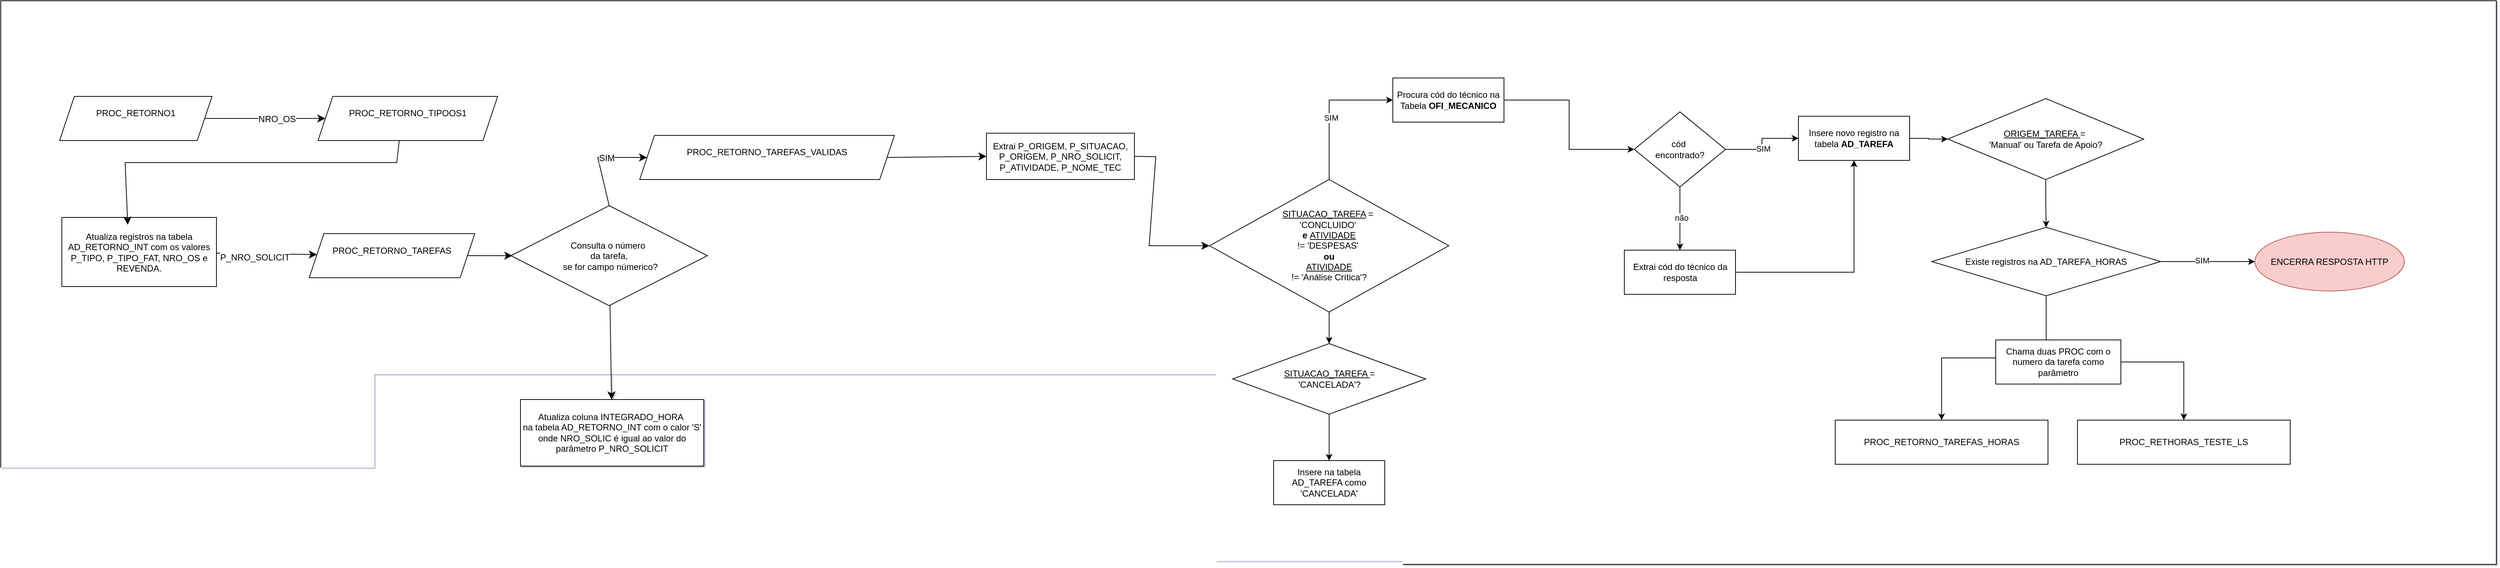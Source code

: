 <mxfile version="24.8.4">
  <diagram id="kgpKYQtTHZ0yAKxKKP6v" name="Page-1">
    <mxGraphModel dx="8104" dy="2732" grid="0" gridSize="10" guides="1" tooltips="1" connect="1" arrows="1" fold="1" page="0" pageScale="1" pageWidth="850" pageHeight="1100" background="none" math="0" shadow="1">
      <root>
        <mxCell id="0" />
        <mxCell id="1" parent="0" />
        <mxCell id="6BKa1wCHwilwv4ueQkHw-9" value="" style="rounded=0;whiteSpace=wrap;html=1;shadow=0;" parent="1" vertex="1">
          <mxGeometry x="-2107" y="533" width="3390" height="766" as="geometry" />
        </mxCell>
        <mxCell id="6BKa1wCHwilwv4ueQkHw-15" value="" style="edgeStyle=orthogonalEdgeStyle;rounded=0;orthogonalLoop=1;jettySize=auto;html=1;entryX=0;entryY=0.5;entryDx=0;entryDy=0;" parent="1" source="6BKa1wCHwilwv4ueQkHw-13" target="6BKa1wCHwilwv4ueQkHw-14" edge="1">
          <mxGeometry relative="1" as="geometry" />
        </mxCell>
        <mxCell id="6BKa1wCHwilwv4ueQkHw-16" value="SIM" style="edgeLabel;html=1;align=center;verticalAlign=middle;resizable=0;points=[];" parent="6BKa1wCHwilwv4ueQkHw-15" vertex="1" connectable="0">
          <mxGeometry x="-0.129" y="-2" relative="1" as="geometry">
            <mxPoint as="offset" />
          </mxGeometry>
        </mxCell>
        <mxCell id="6BKa1wCHwilwv4ueQkHw-18" value="" style="edgeStyle=orthogonalEdgeStyle;rounded=0;orthogonalLoop=1;jettySize=auto;html=1;" parent="1" source="6BKa1wCHwilwv4ueQkHw-13" target="6BKa1wCHwilwv4ueQkHw-28" edge="1">
          <mxGeometry relative="1" as="geometry">
            <mxPoint x="-722" y="848" as="targetPoint" />
          </mxGeometry>
        </mxCell>
        <mxCell id="6BKa1wCHwilwv4ueQkHw-13" value="&lt;u&gt;SITUACAO_TAREFA&lt;/u&gt; =&amp;nbsp;&lt;div&gt;&#39;CONCLUIDO&#39;&amp;nbsp;&lt;/div&gt;&lt;div&gt;&lt;b&gt;e &lt;/b&gt;&lt;u&gt;ATIVIDADE&lt;/u&gt;&lt;/div&gt;&lt;div&gt;&lt;span style=&quot;background-color: initial;&quot;&gt;!= &#39;DESPESAS&#39;&amp;nbsp;&lt;/span&gt;&lt;/div&gt;&lt;div&gt;&lt;span style=&quot;background-color: initial;&quot;&gt;&lt;b&gt;ou&lt;/b&gt;&lt;/span&gt;&lt;/div&gt;&lt;div&gt;&lt;span style=&quot;background-color: initial;&quot;&gt;&lt;u&gt;ATIVIDADE&lt;/u&gt;&lt;/span&gt;&lt;/div&gt;&lt;div&gt;&lt;span style=&quot;background-color: initial;&quot;&gt;&lt;b&gt;&lt;/b&gt;!= &#39;Análise Crítica&#39;?&lt;/span&gt;&lt;/div&gt;" style="rhombus;whiteSpace=wrap;html=1;" parent="1" vertex="1">
          <mxGeometry x="-465" y="776" width="325" height="180" as="geometry" />
        </mxCell>
        <mxCell id="6BKa1wCHwilwv4ueQkHw-20" value="" style="edgeStyle=orthogonalEdgeStyle;rounded=0;orthogonalLoop=1;jettySize=auto;html=1;" parent="1" source="6BKa1wCHwilwv4ueQkHw-14" target="6BKa1wCHwilwv4ueQkHw-19" edge="1">
          <mxGeometry relative="1" as="geometry" />
        </mxCell>
        <mxCell id="6BKa1wCHwilwv4ueQkHw-14" value="Procura cód do técnico na Tabela &lt;b&gt;OFI_MECANICO&lt;/b&gt;" style="whiteSpace=wrap;html=1;" parent="1" vertex="1">
          <mxGeometry x="-216" y="638" width="151" height="60" as="geometry" />
        </mxCell>
        <mxCell id="6BKa1wCHwilwv4ueQkHw-17" value="Insere na tabela AD_TAREFA como &#39;CANCELADA&#39;" style="whiteSpace=wrap;html=1;" parent="1" vertex="1">
          <mxGeometry x="-378" y="1158" width="151" height="60" as="geometry" />
        </mxCell>
        <mxCell id="6BKa1wCHwilwv4ueQkHw-22" value="" style="edgeStyle=orthogonalEdgeStyle;rounded=0;orthogonalLoop=1;jettySize=auto;html=1;" parent="1" source="6BKa1wCHwilwv4ueQkHw-19" target="6BKa1wCHwilwv4ueQkHw-21" edge="1">
          <mxGeometry relative="1" as="geometry" />
        </mxCell>
        <mxCell id="6BKa1wCHwilwv4ueQkHw-23" value="não" style="edgeLabel;html=1;align=center;verticalAlign=middle;resizable=0;points=[];" parent="6BKa1wCHwilwv4ueQkHw-22" vertex="1" connectable="0">
          <mxGeometry x="-0.03" y="2" relative="1" as="geometry">
            <mxPoint as="offset" />
          </mxGeometry>
        </mxCell>
        <mxCell id="6BKa1wCHwilwv4ueQkHw-26" style="edgeStyle=orthogonalEdgeStyle;rounded=0;orthogonalLoop=1;jettySize=auto;html=1;exitX=1;exitY=0.5;exitDx=0;exitDy=0;entryX=0;entryY=0.5;entryDx=0;entryDy=0;" parent="1" source="6BKa1wCHwilwv4ueQkHw-19" target="6BKa1wCHwilwv4ueQkHw-24" edge="1">
          <mxGeometry relative="1" as="geometry" />
        </mxCell>
        <mxCell id="6BKa1wCHwilwv4ueQkHw-27" value="SIM" style="edgeLabel;html=1;align=center;verticalAlign=middle;resizable=0;points=[];" parent="6BKa1wCHwilwv4ueQkHw-26" vertex="1" connectable="0">
          <mxGeometry x="-0.117" y="-1" relative="1" as="geometry">
            <mxPoint as="offset" />
          </mxGeometry>
        </mxCell>
        <mxCell id="6BKa1wCHwilwv4ueQkHw-19" value="cód&amp;nbsp;&lt;div&gt;encontrado?&lt;/div&gt;" style="rhombus;whiteSpace=wrap;html=1;" parent="1" vertex="1">
          <mxGeometry x="112" y="684" width="124" height="102" as="geometry" />
        </mxCell>
        <mxCell id="6BKa1wCHwilwv4ueQkHw-25" value="" style="edgeStyle=orthogonalEdgeStyle;rounded=0;orthogonalLoop=1;jettySize=auto;html=1;" parent="1" source="6BKa1wCHwilwv4ueQkHw-21" target="6BKa1wCHwilwv4ueQkHw-24" edge="1">
          <mxGeometry relative="1" as="geometry" />
        </mxCell>
        <mxCell id="6BKa1wCHwilwv4ueQkHw-21" value="Extrai cód do técnico da resposta" style="whiteSpace=wrap;html=1;" parent="1" vertex="1">
          <mxGeometry x="98.5" y="872" width="151" height="60" as="geometry" />
        </mxCell>
        <mxCell id="6BKa1wCHwilwv4ueQkHw-31" value="" style="edgeStyle=orthogonalEdgeStyle;rounded=0;orthogonalLoop=1;jettySize=auto;html=1;" parent="1" source="6BKa1wCHwilwv4ueQkHw-24" target="6BKa1wCHwilwv4ueQkHw-30" edge="1">
          <mxGeometry relative="1" as="geometry" />
        </mxCell>
        <mxCell id="6BKa1wCHwilwv4ueQkHw-24" value="Insere novo registro na tabela &lt;b&gt;AD_TAREFA&lt;/b&gt;" style="whiteSpace=wrap;html=1;" parent="1" vertex="1">
          <mxGeometry x="335" y="690" width="151" height="60" as="geometry" />
        </mxCell>
        <mxCell id="6BKa1wCHwilwv4ueQkHw-29" value="" style="edgeStyle=orthogonalEdgeStyle;rounded=0;orthogonalLoop=1;jettySize=auto;html=1;" parent="1" source="6BKa1wCHwilwv4ueQkHw-28" target="6BKa1wCHwilwv4ueQkHw-17" edge="1">
          <mxGeometry relative="1" as="geometry" />
        </mxCell>
        <mxCell id="6BKa1wCHwilwv4ueQkHw-28" value="&lt;u&gt;SITUACAO_TAREFA &lt;/u&gt;=&lt;div&gt;&#39;CANCELADA&#39;?&lt;/div&gt;" style="rhombus;whiteSpace=wrap;html=1;" parent="1" vertex="1">
          <mxGeometry x="-433.5" y="999" width="262" height="96" as="geometry" />
        </mxCell>
        <mxCell id="6BKa1wCHwilwv4ueQkHw-33" value="" style="edgeStyle=orthogonalEdgeStyle;rounded=0;orthogonalLoop=1;jettySize=auto;html=1;" parent="1" source="6BKa1wCHwilwv4ueQkHw-30" target="6BKa1wCHwilwv4ueQkHw-34" edge="1">
          <mxGeometry relative="1" as="geometry">
            <mxPoint x="330.5" y="851.0" as="targetPoint" />
          </mxGeometry>
        </mxCell>
        <mxCell id="6BKa1wCHwilwv4ueQkHw-30" value="&lt;u&gt;ORIGEM_TAREFA &lt;/u&gt;=&amp;nbsp;&lt;div&gt;&#39;Manual&#39; ou Tarefa de Apoio?&lt;/div&gt;" style="rhombus;whiteSpace=wrap;html=1;" parent="1" vertex="1">
          <mxGeometry x="538" y="666" width="266" height="110" as="geometry" />
        </mxCell>
        <mxCell id="6BKa1wCHwilwv4ueQkHw-36" value="" style="edgeStyle=orthogonalEdgeStyle;rounded=0;orthogonalLoop=1;jettySize=auto;html=1;" parent="1" source="6BKa1wCHwilwv4ueQkHw-34" target="6BKa1wCHwilwv4ueQkHw-35" edge="1">
          <mxGeometry relative="1" as="geometry" />
        </mxCell>
        <mxCell id="6BKa1wCHwilwv4ueQkHw-37" value="SIM" style="edgeLabel;html=1;align=center;verticalAlign=middle;resizable=0;points=[];" parent="6BKa1wCHwilwv4ueQkHw-36" vertex="1" connectable="0">
          <mxGeometry x="-0.131" y="2" relative="1" as="geometry">
            <mxPoint as="offset" />
          </mxGeometry>
        </mxCell>
        <mxCell id="6BKa1wCHwilwv4ueQkHw-39" value="" style="edgeStyle=orthogonalEdgeStyle;rounded=0;orthogonalLoop=1;jettySize=auto;html=1;" parent="1" source="6BKa1wCHwilwv4ueQkHw-34" target="6BKa1wCHwilwv4ueQkHw-38" edge="1">
          <mxGeometry relative="1" as="geometry" />
        </mxCell>
        <mxCell id="6BKa1wCHwilwv4ueQkHw-42" style="edgeStyle=orthogonalEdgeStyle;rounded=0;orthogonalLoop=1;jettySize=auto;html=1;exitX=1;exitY=0.5;exitDx=0;exitDy=0;" parent="1" source="6BKa1wCHwilwv4ueQkHw-44" target="6BKa1wCHwilwv4ueQkHw-40" edge="1">
          <mxGeometry relative="1" as="geometry" />
        </mxCell>
        <mxCell id="6BKa1wCHwilwv4ueQkHw-34" value="Existe registros na AD_TAREFA_HORAS" style="rhombus;whiteSpace=wrap;html=1;" parent="1" vertex="1">
          <mxGeometry x="516" y="841" width="311" height="93" as="geometry" />
        </mxCell>
        <mxCell id="6BKa1wCHwilwv4ueQkHw-35" value="ENCERRA RESPOSTA HTTP" style="ellipse;whiteSpace=wrap;html=1;fillColor=#f8cecc;strokeColor=#b85450;" parent="1" vertex="1">
          <mxGeometry x="955" y="847.5" width="203" height="80" as="geometry" />
        </mxCell>
        <mxCell id="6BKa1wCHwilwv4ueQkHw-38" value="PROC_RETORNO_TAREFAS_HORAS" style="whiteSpace=wrap;html=1;" parent="1" vertex="1">
          <mxGeometry x="385" y="1103" width="289" height="60" as="geometry" />
        </mxCell>
        <mxCell id="6BKa1wCHwilwv4ueQkHw-40" value="PROC_RETHORAS_TESTE_LS" style="whiteSpace=wrap;html=1;" parent="1" vertex="1">
          <mxGeometry x="714" y="1103" width="289" height="60" as="geometry" />
        </mxCell>
        <mxCell id="6BKa1wCHwilwv4ueQkHw-44" value="Chama duas PROC com o numero da tarefa como parâmetro" style="rounded=0;whiteSpace=wrap;html=1;" parent="1" vertex="1">
          <mxGeometry x="603" y="994" width="170" height="60" as="geometry" />
        </mxCell>
        <mxCell id="1fdln2o8--g4scYQkoyz-4" value="" style="edgeStyle=none;curved=1;rounded=0;orthogonalLoop=1;jettySize=auto;html=1;fontSize=12;startSize=8;endSize=8;entryX=0;entryY=0.5;entryDx=0;entryDy=0;" parent="1" source="1fdln2o8--g4scYQkoyz-15" target="1fdln2o8--g4scYQkoyz-14" edge="1">
          <mxGeometry relative="1" as="geometry">
            <mxPoint x="-2397" y="671" as="sourcePoint" />
            <mxPoint x="-2212" y="671" as="targetPoint" />
          </mxGeometry>
        </mxCell>
        <mxCell id="1fdln2o8--g4scYQkoyz-5" value="NRO_OS" style="edgeLabel;html=1;align=center;verticalAlign=middle;resizable=0;points=[];fontSize=12;" parent="1fdln2o8--g4scYQkoyz-4" vertex="1" connectable="0">
          <mxGeometry x="0.197" y="-1" relative="1" as="geometry">
            <mxPoint as="offset" />
          </mxGeometry>
        </mxCell>
        <mxCell id="1fdln2o8--g4scYQkoyz-11" value="" style="edgeStyle=none;curved=1;rounded=0;orthogonalLoop=1;jettySize=auto;html=1;fontSize=12;startSize=8;endSize=8;" parent="1" source="1fdln2o8--g4scYQkoyz-8" target="1fdln2o8--g4scYQkoyz-16" edge="1">
          <mxGeometry relative="1" as="geometry">
            <mxPoint x="-1734.208" y="854" as="targetPoint" />
          </mxGeometry>
        </mxCell>
        <mxCell id="1fdln2o8--g4scYQkoyz-33" value="P_NRO_SOLICIT" style="edgeLabel;html=1;align=center;verticalAlign=middle;resizable=0;points=[];fontSize=12;" parent="1fdln2o8--g4scYQkoyz-11" vertex="1" connectable="0">
          <mxGeometry x="-0.237" y="-5" relative="1" as="geometry">
            <mxPoint as="offset" />
          </mxGeometry>
        </mxCell>
        <mxCell id="1fdln2o8--g4scYQkoyz-8" value="Atualiza registros na tabela AD_RETORNO_INT com os valores P_TIPO, P_TIPO_FAT, NRO_OS e REVENDA." style="whiteSpace=wrap;html=1;rounded=0;" parent="1" vertex="1">
          <mxGeometry x="-2024" y="827.5" width="210" height="94" as="geometry" />
        </mxCell>
        <mxCell id="1fdln2o8--g4scYQkoyz-21" style="edgeStyle=none;curved=0;rounded=0;orthogonalLoop=1;jettySize=auto;html=1;entryX=0.5;entryY=0;entryDx=0;entryDy=0;fontSize=12;startSize=8;endSize=8;" parent="1" edge="1">
          <mxGeometry relative="1" as="geometry">
            <mxPoint x="-1565" y="717" as="sourcePoint" />
            <mxPoint x="-1934.5" y="837.5" as="targetPoint" />
            <Array as="points">
              <mxPoint x="-1569" y="753" />
              <mxPoint x="-1938" y="753" />
            </Array>
          </mxGeometry>
        </mxCell>
        <mxCell id="1fdln2o8--g4scYQkoyz-14" value="&#xa;&lt;span style=&quot;color: rgb(0, 0, 0); font-family: Helvetica; font-size: 12px; font-style: normal; font-variant-ligatures: normal; font-variant-caps: normal; font-weight: 400; letter-spacing: normal; orphans: 2; text-align: center; text-indent: 0px; text-transform: none; widows: 2; word-spacing: 0px; -webkit-text-stroke-width: 0px; white-space: normal; background-color: rgb(255, 255, 255); text-decoration-thickness: initial; text-decoration-style: initial; text-decoration-color: initial; display: inline !important; float: none;&quot;&gt;PROC_RETORNO_TIPOOS1&lt;/span&gt;&#xa;&#xa;" style="shape=parallelogram;perimeter=parallelogramPerimeter;whiteSpace=wrap;html=1;fixedSize=1;" parent="1" vertex="1">
          <mxGeometry x="-1676" y="663" width="244" height="60" as="geometry" />
        </mxCell>
        <mxCell id="1fdln2o8--g4scYQkoyz-15" value="&#xa;&lt;br style=&quot;forced-color-adjust: none;&quot;&gt;&lt;span style=&quot;forced-color-adjust: none; color: rgb(0, 0, 0); font-family: Helvetica; font-size: 12px; font-style: normal; font-variant-ligatures: normal; font-variant-caps: normal; font-weight: 400; letter-spacing: normal; orphans: 2; text-align: center; text-indent: 0px; text-transform: none; widows: 2; word-spacing: 0px; -webkit-text-stroke-width: 0px; white-space: normal; background-color: rgb(255, 255, 255); text-decoration-thickness: initial; text-decoration-style: initial; text-decoration-color: initial; float: none; display: inline !important;&quot;&gt;PROC_RETORNO1&lt;/span&gt;&lt;div style=&quot;forced-color-adjust: none;&quot;&gt;&lt;br style=&quot;forced-color-adjust: none; color: rgb(0, 0, 0); font-family: Helvetica; font-size: 12px; font-style: normal; font-variant-ligatures: normal; font-variant-caps: normal; font-weight: 400; letter-spacing: normal; orphans: 2; text-align: center; text-indent: 0px; text-transform: none; widows: 2; word-spacing: 0px; -webkit-text-stroke-width: 0px; white-space: normal; background-color: rgb(255, 255, 255); text-decoration-thickness: initial; text-decoration-style: initial; text-decoration-color: initial;&quot;&gt;&#xa;&#xa;&lt;/div&gt;" style="shape=parallelogram;perimeter=parallelogramPerimeter;whiteSpace=wrap;html=1;fixedSize=1;" parent="1" vertex="1">
          <mxGeometry x="-2027" y="663" width="207" height="60" as="geometry" />
        </mxCell>
        <mxCell id="1fdln2o8--g4scYQkoyz-18" value="" style="edgeStyle=none;curved=1;rounded=0;orthogonalLoop=1;jettySize=auto;html=1;fontSize=12;startSize=8;endSize=8;" parent="1" source="1fdln2o8--g4scYQkoyz-16" edge="1">
          <mxGeometry relative="1" as="geometry">
            <mxPoint x="-1412" y="879.5" as="targetPoint" />
          </mxGeometry>
        </mxCell>
        <mxCell id="1fdln2o8--g4scYQkoyz-16" value="&#xa;&lt;span style=&quot;color: rgb(0, 0, 0); font-family: Helvetica; font-size: 12px; font-style: normal; font-variant-ligatures: normal; font-variant-caps: normal; font-weight: 400; letter-spacing: normal; orphans: 2; text-align: center; text-indent: 0px; text-transform: none; widows: 2; word-spacing: 0px; -webkit-text-stroke-width: 0px; white-space: normal; background-color: rgb(255, 255, 255); text-decoration-thickness: initial; text-decoration-style: initial; text-decoration-color: initial; display: inline !important; float: none;&quot;&gt;PROC_RETORNO_TAREFAS&lt;/span&gt;&#xa;&#xa;" style="shape=parallelogram;perimeter=parallelogramPerimeter;whiteSpace=wrap;html=1;fixedSize=1;" parent="1" vertex="1">
          <mxGeometry x="-1688" y="849.5" width="225" height="60" as="geometry" />
        </mxCell>
        <mxCell id="1fdln2o8--g4scYQkoyz-19" style="edgeStyle=none;curved=0;rounded=0;orthogonalLoop=1;jettySize=auto;html=1;exitX=0.5;exitY=0;exitDx=0;exitDy=0;entryX=0;entryY=0.5;entryDx=0;entryDy=0;fontSize=12;startSize=8;endSize=8;" parent="1" source="1fdln2o8--g4scYQkoyz-24" target="1fdln2o8--g4scYQkoyz-22" edge="1">
          <mxGeometry relative="1" as="geometry">
            <mxPoint x="-1352" y="849.5" as="sourcePoint" />
            <mxPoint x="-1206.0" y="691" as="targetPoint" />
            <Array as="points">
              <mxPoint x="-1296" y="746" />
            </Array>
          </mxGeometry>
        </mxCell>
        <mxCell id="1fdln2o8--g4scYQkoyz-25" value="SIM" style="edgeLabel;html=1;align=center;verticalAlign=middle;resizable=0;points=[];fontSize=12;" parent="1fdln2o8--g4scYQkoyz-19" vertex="1" connectable="0">
          <mxGeometry x="0.18" y="-1" relative="1" as="geometry">
            <mxPoint as="offset" />
          </mxGeometry>
        </mxCell>
        <mxCell id="1fdln2o8--g4scYQkoyz-30" style="edgeStyle=none;curved=1;rounded=0;orthogonalLoop=1;jettySize=auto;html=1;exitX=1;exitY=0.5;exitDx=0;exitDy=0;entryX=0;entryY=0.5;entryDx=0;entryDy=0;fontSize=12;startSize=8;endSize=8;" parent="1" source="1fdln2o8--g4scYQkoyz-22" target="1fdln2o8--g4scYQkoyz-29" edge="1">
          <mxGeometry relative="1" as="geometry" />
        </mxCell>
        <mxCell id="1fdln2o8--g4scYQkoyz-22" value="&#xa;&lt;span style=&quot;color: rgb(0, 0, 0); font-family: Helvetica; font-size: 12px; font-style: normal; font-variant-ligatures: normal; font-variant-caps: normal; font-weight: 400; letter-spacing: normal; orphans: 2; text-align: center; text-indent: 0px; text-transform: none; widows: 2; word-spacing: 0px; -webkit-text-stroke-width: 0px; white-space: normal; background-color: rgb(255, 255, 255); text-decoration-thickness: initial; text-decoration-style: initial; text-decoration-color: initial; display: inline !important; float: none;&quot;&gt;PROC_RETORNO_TAREFAS_VALIDAS&lt;/span&gt;&#xa;&#xa;" style="shape=parallelogram;perimeter=parallelogramPerimeter;whiteSpace=wrap;html=1;fixedSize=1;" parent="1" vertex="1">
          <mxGeometry x="-1239" y="716" width="346" height="60" as="geometry" />
        </mxCell>
        <mxCell id="1fdln2o8--g4scYQkoyz-27" value="" style="edgeStyle=none;curved=1;rounded=0;orthogonalLoop=1;jettySize=auto;html=1;fontSize=12;startSize=8;endSize=8;" parent="1" source="1fdln2o8--g4scYQkoyz-24" target="1fdln2o8--g4scYQkoyz-26" edge="1">
          <mxGeometry relative="1" as="geometry" />
        </mxCell>
        <mxCell id="1fdln2o8--g4scYQkoyz-24" value="&lt;br&gt;&lt;span style=&quot;color: rgb(0, 0, 0); font-family: Helvetica; font-size: 12px; font-style: normal; font-variant-ligatures: normal; font-variant-caps: normal; font-weight: 400; letter-spacing: normal; orphans: 2; text-align: center; text-indent: 0px; text-transform: none; widows: 2; word-spacing: 0px; -webkit-text-stroke-width: 0px; white-space: normal; background-color: rgb(255, 255, 255); text-decoration-thickness: initial; text-decoration-style: initial; text-decoration-color: initial; display: inline !important; float: none;&quot;&gt;Consulta o número&amp;nbsp;&lt;/span&gt;&lt;div&gt;&lt;span style=&quot;color: rgb(0, 0, 0); font-family: Helvetica; font-size: 12px; font-style: normal; font-variant-ligatures: normal; font-variant-caps: normal; font-weight: 400; letter-spacing: normal; orphans: 2; text-align: center; text-indent: 0px; text-transform: none; widows: 2; word-spacing: 0px; -webkit-text-stroke-width: 0px; white-space: normal; background-color: rgb(255, 255, 255); text-decoration-thickness: initial; text-decoration-style: initial; text-decoration-color: initial; display: inline !important; float: none;&quot;&gt;da tarefa,&lt;/span&gt;&lt;div&gt;&lt;span style=&quot;color: rgb(0, 0, 0); font-family: Helvetica; font-size: 12px; font-style: normal; font-variant-ligatures: normal; font-variant-caps: normal; font-weight: 400; letter-spacing: normal; orphans: 2; text-align: center; text-indent: 0px; text-transform: none; widows: 2; word-spacing: 0px; -webkit-text-stroke-width: 0px; white-space: normal; background-color: rgb(255, 255, 255); text-decoration-thickness: initial; text-decoration-style: initial; text-decoration-color: initial; display: inline !important; float: none;&quot;&gt;&amp;nbsp;se for campo númerico?&lt;/span&gt;&lt;br&gt;&lt;br&gt;&lt;/div&gt;&lt;/div&gt;" style="rhombus;whiteSpace=wrap;html=1;" parent="1" vertex="1">
          <mxGeometry x="-1414" y="811.5" width="267" height="136" as="geometry" />
        </mxCell>
        <mxCell id="1fdln2o8--g4scYQkoyz-26" value="Atualiza coluna INTEGRADO_HORA&amp;nbsp;&lt;div&gt;na tabela AD_RETORNO_INT com o calor &#39;S&#39; onde NRO_SOLIC é igual ao valor do parâmetro P_NRO_SOLICIT&lt;/div&gt;" style="whiteSpace=wrap;html=1;" parent="1" vertex="1">
          <mxGeometry x="-1401" y="1075" width="249" height="90.5" as="geometry" />
        </mxCell>
        <mxCell id="1fdln2o8--g4scYQkoyz-32" style="edgeStyle=none;curved=0;rounded=0;orthogonalLoop=1;jettySize=auto;html=1;exitX=1;exitY=0.5;exitDx=0;exitDy=0;entryX=0;entryY=0.5;entryDx=0;entryDy=0;fontSize=12;startSize=8;endSize=8;" parent="1" source="1fdln2o8--g4scYQkoyz-29" target="6BKa1wCHwilwv4ueQkHw-13" edge="1">
          <mxGeometry relative="1" as="geometry">
            <Array as="points">
              <mxPoint x="-538" y="745" />
              <mxPoint x="-547" y="866" />
            </Array>
          </mxGeometry>
        </mxCell>
        <mxCell id="1fdln2o8--g4scYQkoyz-29" value="Extrai P_ORIGEM, P_SITUACAO, P_ORIGEM, P_NRO_SOLICIT, P_ATIVIDADE, P_NOME_TEC" style="rounded=0;whiteSpace=wrap;html=1;" parent="1" vertex="1">
          <mxGeometry x="-768" y="713" width="201" height="63" as="geometry" />
        </mxCell>
      </root>
    </mxGraphModel>
  </diagram>
</mxfile>
